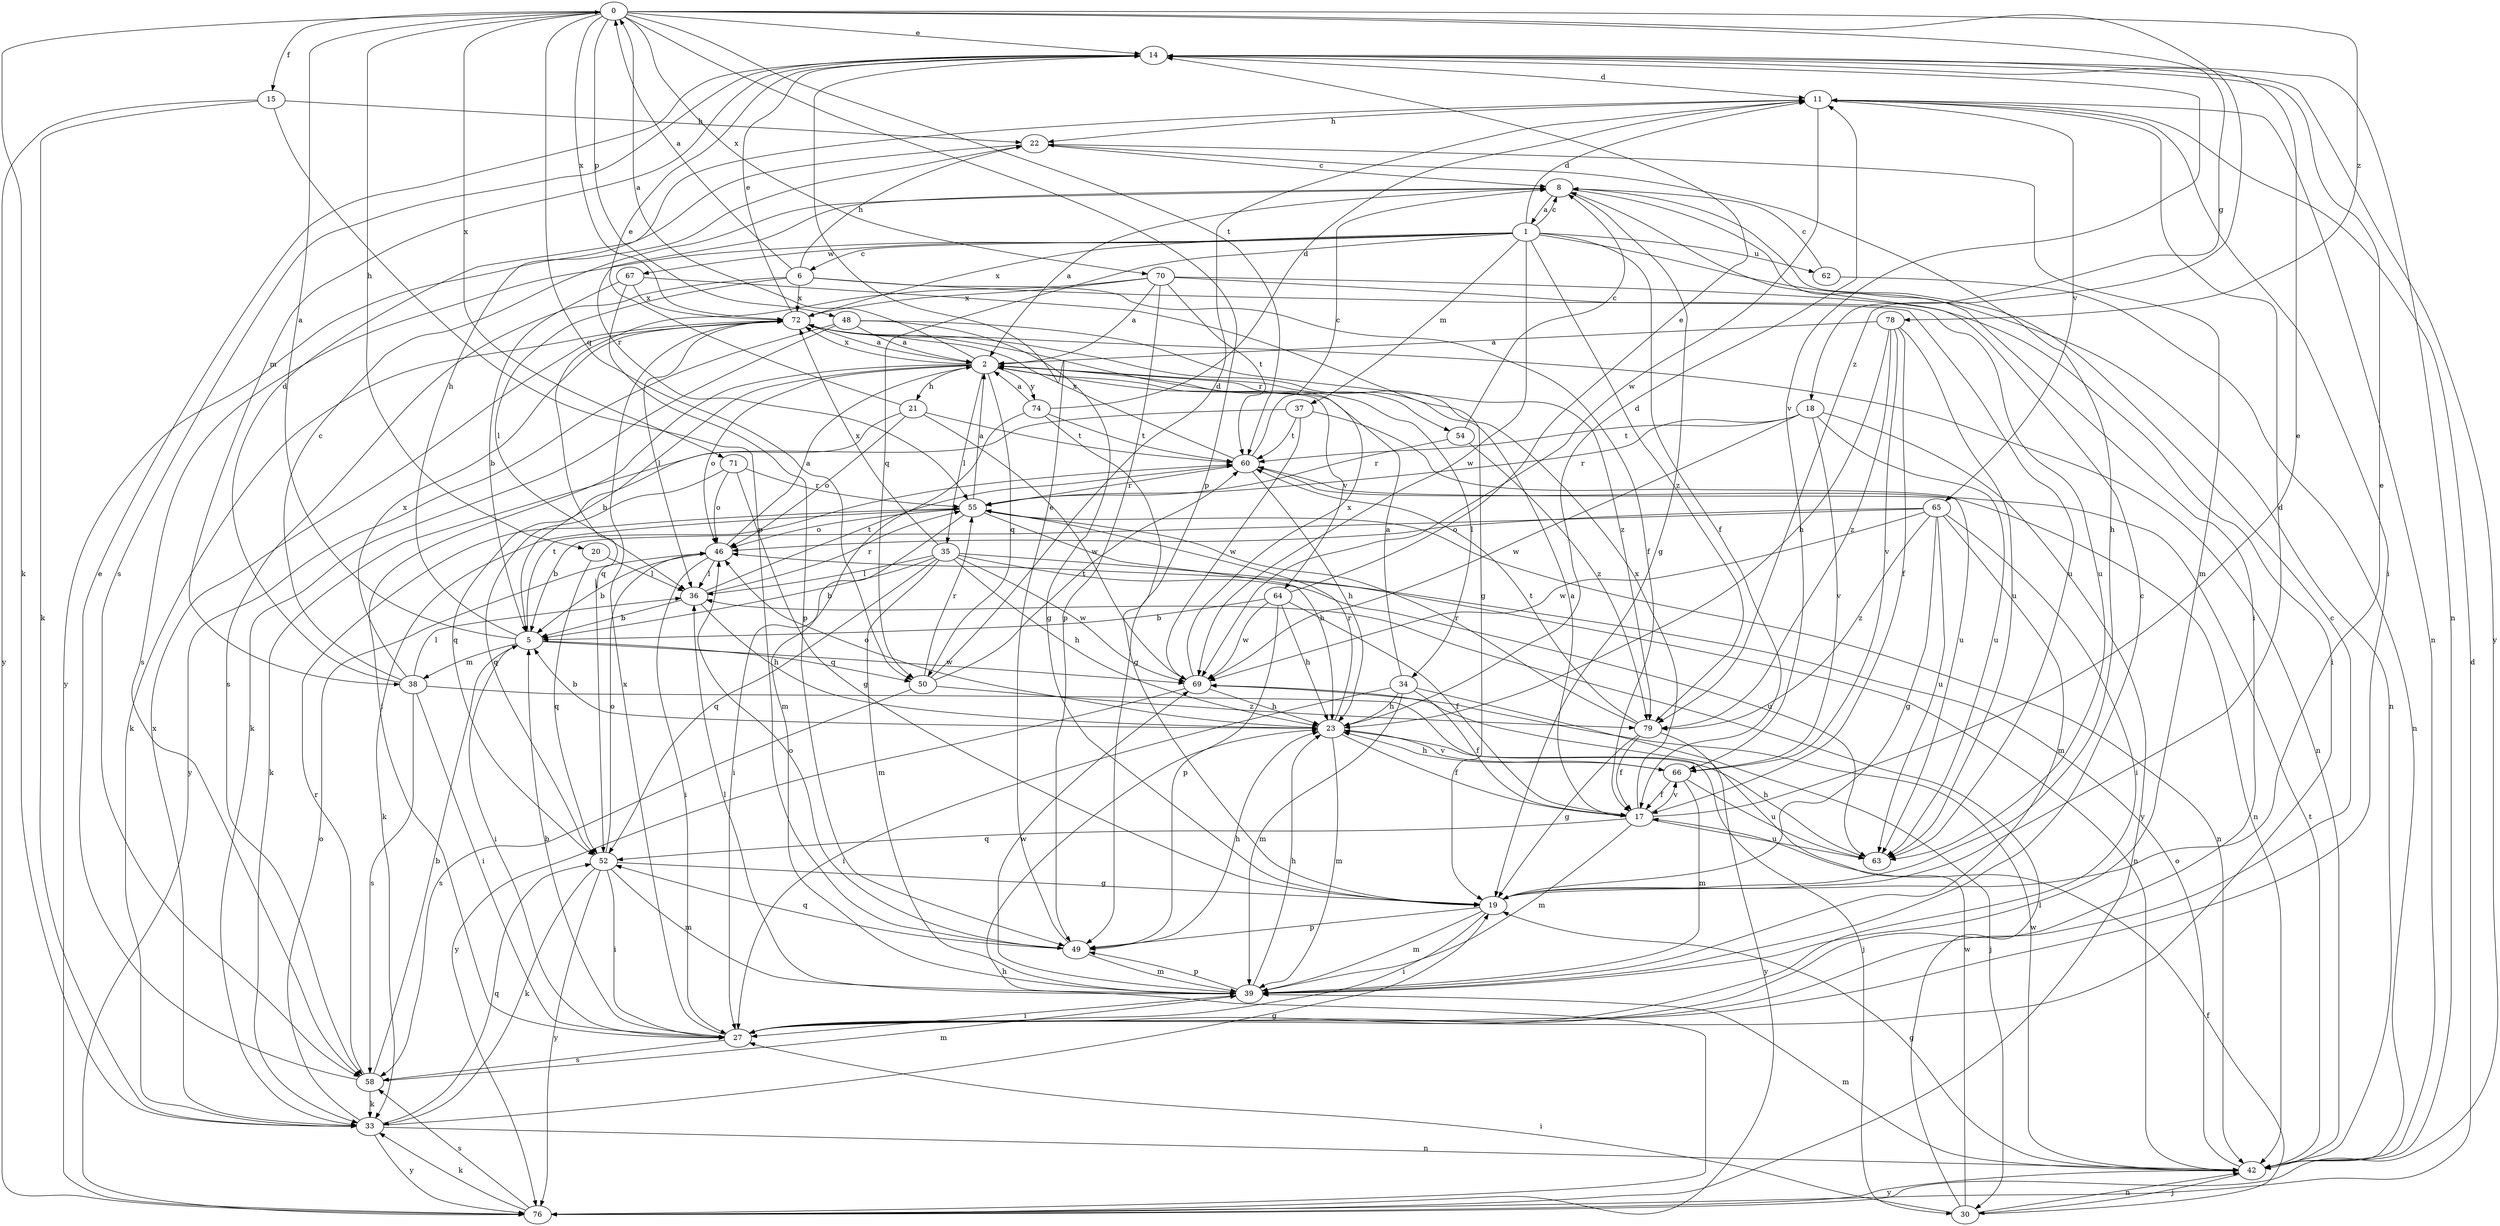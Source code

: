 strict digraph  {
0;
1;
2;
5;
6;
8;
11;
14;
15;
17;
18;
19;
20;
21;
22;
23;
27;
30;
33;
34;
35;
36;
37;
38;
39;
42;
46;
48;
49;
50;
52;
54;
55;
58;
60;
62;
63;
64;
65;
66;
67;
69;
70;
71;
72;
74;
76;
78;
79;
0 -> 14  [label=e];
0 -> 15  [label=f];
0 -> 18  [label=g];
0 -> 20  [label=h];
0 -> 33  [label=k];
0 -> 48  [label=p];
0 -> 49  [label=p];
0 -> 50  [label=q];
0 -> 60  [label=t];
0 -> 70  [label=x];
0 -> 71  [label=x];
0 -> 72  [label=x];
0 -> 78  [label=z];
0 -> 79  [label=z];
1 -> 6  [label=c];
1 -> 8  [label=c];
1 -> 11  [label=d];
1 -> 17  [label=f];
1 -> 37  [label=m];
1 -> 42  [label=n];
1 -> 50  [label=q];
1 -> 58  [label=s];
1 -> 62  [label=u];
1 -> 67  [label=w];
1 -> 69  [label=w];
1 -> 72  [label=x];
1 -> 79  [label=z];
2 -> 0  [label=a];
2 -> 5  [label=b];
2 -> 21  [label=h];
2 -> 27  [label=i];
2 -> 34  [label=l];
2 -> 35  [label=l];
2 -> 46  [label=o];
2 -> 50  [label=q];
2 -> 54  [label=r];
2 -> 64  [label=v];
2 -> 72  [label=x];
2 -> 74  [label=y];
5 -> 0  [label=a];
5 -> 22  [label=h];
5 -> 27  [label=i];
5 -> 38  [label=m];
5 -> 50  [label=q];
5 -> 60  [label=t];
5 -> 69  [label=w];
6 -> 0  [label=a];
6 -> 17  [label=f];
6 -> 22  [label=h];
6 -> 36  [label=l];
6 -> 58  [label=s];
6 -> 63  [label=u];
6 -> 72  [label=x];
8 -> 1  [label=a];
8 -> 2  [label=a];
8 -> 19  [label=g];
8 -> 27  [label=i];
8 -> 55  [label=r];
11 -> 22  [label=h];
11 -> 27  [label=i];
11 -> 42  [label=n];
11 -> 65  [label=v];
11 -> 69  [label=w];
14 -> 11  [label=d];
14 -> 38  [label=m];
14 -> 42  [label=n];
14 -> 58  [label=s];
14 -> 66  [label=v];
14 -> 76  [label=y];
15 -> 22  [label=h];
15 -> 33  [label=k];
15 -> 49  [label=p];
15 -> 76  [label=y];
17 -> 2  [label=a];
17 -> 14  [label=e];
17 -> 39  [label=m];
17 -> 52  [label=q];
17 -> 63  [label=u];
17 -> 66  [label=v];
17 -> 72  [label=x];
18 -> 55  [label=r];
18 -> 60  [label=t];
18 -> 63  [label=u];
18 -> 66  [label=v];
18 -> 69  [label=w];
18 -> 76  [label=y];
19 -> 11  [label=d];
19 -> 14  [label=e];
19 -> 22  [label=h];
19 -> 27  [label=i];
19 -> 39  [label=m];
19 -> 49  [label=p];
20 -> 36  [label=l];
20 -> 52  [label=q];
21 -> 14  [label=e];
21 -> 46  [label=o];
21 -> 52  [label=q];
21 -> 60  [label=t];
21 -> 69  [label=w];
22 -> 8  [label=c];
22 -> 39  [label=m];
22 -> 76  [label=y];
23 -> 5  [label=b];
23 -> 11  [label=d];
23 -> 17  [label=f];
23 -> 39  [label=m];
23 -> 46  [label=o];
23 -> 55  [label=r];
23 -> 66  [label=v];
27 -> 5  [label=b];
27 -> 8  [label=c];
27 -> 58  [label=s];
27 -> 72  [label=x];
30 -> 17  [label=f];
30 -> 27  [label=i];
30 -> 36  [label=l];
30 -> 42  [label=n];
30 -> 69  [label=w];
33 -> 19  [label=g];
33 -> 42  [label=n];
33 -> 46  [label=o];
33 -> 52  [label=q];
33 -> 72  [label=x];
33 -> 76  [label=y];
34 -> 2  [label=a];
34 -> 17  [label=f];
34 -> 23  [label=h];
34 -> 27  [label=i];
34 -> 30  [label=j];
34 -> 39  [label=m];
35 -> 5  [label=b];
35 -> 23  [label=h];
35 -> 36  [label=l];
35 -> 39  [label=m];
35 -> 42  [label=n];
35 -> 52  [label=q];
35 -> 63  [label=u];
35 -> 69  [label=w];
35 -> 72  [label=x];
36 -> 5  [label=b];
36 -> 23  [label=h];
36 -> 55  [label=r];
36 -> 60  [label=t];
37 -> 33  [label=k];
37 -> 60  [label=t];
37 -> 63  [label=u];
37 -> 69  [label=w];
38 -> 8  [label=c];
38 -> 11  [label=d];
38 -> 27  [label=i];
38 -> 30  [label=j];
38 -> 36  [label=l];
38 -> 58  [label=s];
38 -> 72  [label=x];
39 -> 8  [label=c];
39 -> 23  [label=h];
39 -> 27  [label=i];
39 -> 36  [label=l];
39 -> 49  [label=p];
39 -> 69  [label=w];
42 -> 19  [label=g];
42 -> 30  [label=j];
42 -> 39  [label=m];
42 -> 46  [label=o];
42 -> 60  [label=t];
42 -> 69  [label=w];
42 -> 76  [label=y];
46 -> 2  [label=a];
46 -> 5  [label=b];
46 -> 27  [label=i];
46 -> 36  [label=l];
48 -> 2  [label=a];
48 -> 19  [label=g];
48 -> 33  [label=k];
48 -> 76  [label=y];
48 -> 79  [label=z];
49 -> 14  [label=e];
49 -> 23  [label=h];
49 -> 39  [label=m];
49 -> 46  [label=o];
49 -> 52  [label=q];
50 -> 11  [label=d];
50 -> 55  [label=r];
50 -> 58  [label=s];
50 -> 60  [label=t];
50 -> 79  [label=z];
52 -> 19  [label=g];
52 -> 27  [label=i];
52 -> 33  [label=k];
52 -> 39  [label=m];
52 -> 46  [label=o];
52 -> 76  [label=y];
54 -> 8  [label=c];
54 -> 55  [label=r];
54 -> 79  [label=z];
55 -> 2  [label=a];
55 -> 23  [label=h];
55 -> 27  [label=i];
55 -> 33  [label=k];
55 -> 42  [label=n];
55 -> 46  [label=o];
58 -> 5  [label=b];
58 -> 14  [label=e];
58 -> 33  [label=k];
58 -> 39  [label=m];
58 -> 55  [label=r];
60 -> 8  [label=c];
60 -> 23  [label=h];
60 -> 42  [label=n];
60 -> 55  [label=r];
60 -> 72  [label=x];
62 -> 8  [label=c];
62 -> 42  [label=n];
63 -> 23  [label=h];
64 -> 5  [label=b];
64 -> 14  [label=e];
64 -> 17  [label=f];
64 -> 23  [label=h];
64 -> 49  [label=p];
64 -> 69  [label=w];
65 -> 5  [label=b];
65 -> 19  [label=g];
65 -> 27  [label=i];
65 -> 39  [label=m];
65 -> 46  [label=o];
65 -> 63  [label=u];
65 -> 69  [label=w];
65 -> 79  [label=z];
66 -> 17  [label=f];
66 -> 23  [label=h];
66 -> 39  [label=m];
66 -> 63  [label=u];
67 -> 5  [label=b];
67 -> 19  [label=g];
67 -> 49  [label=p];
67 -> 72  [label=x];
69 -> 23  [label=h];
69 -> 72  [label=x];
69 -> 76  [label=y];
70 -> 2  [label=a];
70 -> 27  [label=i];
70 -> 49  [label=p];
70 -> 52  [label=q];
70 -> 60  [label=t];
70 -> 63  [label=u];
70 -> 72  [label=x];
71 -> 19  [label=g];
71 -> 46  [label=o];
71 -> 52  [label=q];
71 -> 55  [label=r];
72 -> 2  [label=a];
72 -> 14  [label=e];
72 -> 33  [label=k];
72 -> 36  [label=l];
72 -> 42  [label=n];
74 -> 2  [label=a];
74 -> 11  [label=d];
74 -> 19  [label=g];
74 -> 39  [label=m];
74 -> 60  [label=t];
76 -> 11  [label=d];
76 -> 23  [label=h];
76 -> 33  [label=k];
76 -> 58  [label=s];
78 -> 2  [label=a];
78 -> 17  [label=f];
78 -> 23  [label=h];
78 -> 63  [label=u];
78 -> 66  [label=v];
78 -> 79  [label=z];
79 -> 17  [label=f];
79 -> 19  [label=g];
79 -> 55  [label=r];
79 -> 60  [label=t];
79 -> 76  [label=y];
}
